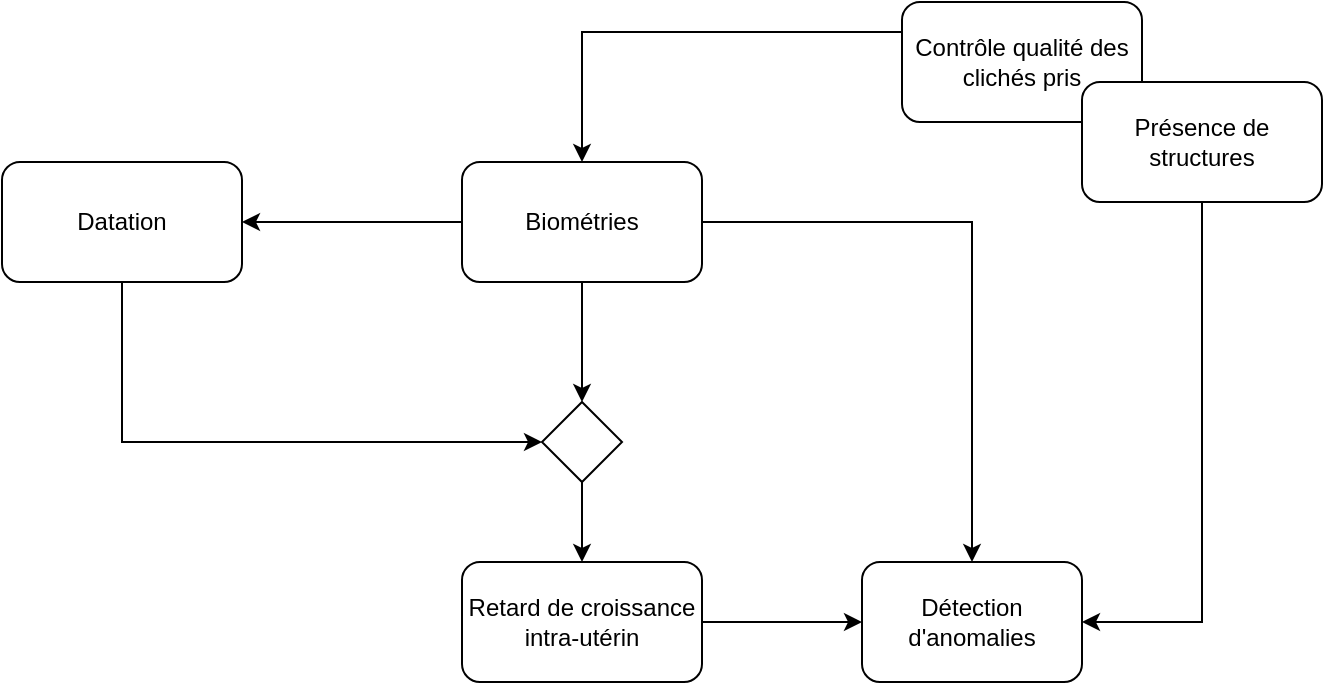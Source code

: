 <mxfile version="15.5.2" type="github">
  <diagram id="R2lEEEUBdFMjLlhIrx00" name="Page-1">
    <mxGraphModel dx="731" dy="1132" grid="1" gridSize="10" guides="1" tooltips="1" connect="1" arrows="1" fold="1" page="1" pageScale="1" pageWidth="850" pageHeight="1100" math="0" shadow="0" extFonts="Permanent Marker^https://fonts.googleapis.com/css?family=Permanent+Marker">
      <root>
        <mxCell id="0" />
        <mxCell id="1" parent="0" />
        <mxCell id="d2c2TSlTciD1aPgGi_i5-8" style="edgeStyle=orthogonalEdgeStyle;rounded=0;orthogonalLoop=1;jettySize=auto;html=1;exitX=0.5;exitY=1;exitDx=0;exitDy=0;entryX=0;entryY=0.5;entryDx=0;entryDy=0;" edge="1" parent="1" source="d2c2TSlTciD1aPgGi_i5-1" target="d2c2TSlTciD1aPgGi_i5-6">
          <mxGeometry relative="1" as="geometry" />
        </mxCell>
        <mxCell id="d2c2TSlTciD1aPgGi_i5-1" value="Datation" style="rounded=1;whiteSpace=wrap;html=1;" vertex="1" parent="1">
          <mxGeometry x="30" y="120" width="120" height="60" as="geometry" />
        </mxCell>
        <mxCell id="d2c2TSlTciD1aPgGi_i5-11" style="edgeStyle=orthogonalEdgeStyle;rounded=0;orthogonalLoop=1;jettySize=auto;html=1;exitX=1;exitY=0.5;exitDx=0;exitDy=0;entryX=0;entryY=0.5;entryDx=0;entryDy=0;" edge="1" parent="1" source="d2c2TSlTciD1aPgGi_i5-2" target="d2c2TSlTciD1aPgGi_i5-10">
          <mxGeometry relative="1" as="geometry" />
        </mxCell>
        <mxCell id="d2c2TSlTciD1aPgGi_i5-2" value="Retard de croissance intra-utérin" style="rounded=1;whiteSpace=wrap;html=1;" vertex="1" parent="1">
          <mxGeometry x="260" y="320" width="120" height="60" as="geometry" />
        </mxCell>
        <mxCell id="d2c2TSlTciD1aPgGi_i5-5" style="edgeStyle=orthogonalEdgeStyle;rounded=0;orthogonalLoop=1;jettySize=auto;html=1;exitX=0;exitY=0.5;exitDx=0;exitDy=0;entryX=1;entryY=0.5;entryDx=0;entryDy=0;" edge="1" parent="1" source="d2c2TSlTciD1aPgGi_i5-3" target="d2c2TSlTciD1aPgGi_i5-1">
          <mxGeometry relative="1" as="geometry" />
        </mxCell>
        <mxCell id="d2c2TSlTciD1aPgGi_i5-7" style="edgeStyle=orthogonalEdgeStyle;rounded=0;orthogonalLoop=1;jettySize=auto;html=1;exitX=0.5;exitY=1;exitDx=0;exitDy=0;entryX=0.5;entryY=0;entryDx=0;entryDy=0;" edge="1" parent="1" source="d2c2TSlTciD1aPgGi_i5-3" target="d2c2TSlTciD1aPgGi_i5-6">
          <mxGeometry relative="1" as="geometry">
            <Array as="points">
              <mxPoint x="320" y="210" />
              <mxPoint x="320" y="210" />
            </Array>
          </mxGeometry>
        </mxCell>
        <mxCell id="d2c2TSlTciD1aPgGi_i5-12" style="edgeStyle=orthogonalEdgeStyle;rounded=0;orthogonalLoop=1;jettySize=auto;html=1;exitX=1;exitY=0.5;exitDx=0;exitDy=0;entryX=0.5;entryY=0;entryDx=0;entryDy=0;" edge="1" parent="1" source="d2c2TSlTciD1aPgGi_i5-3" target="d2c2TSlTciD1aPgGi_i5-10">
          <mxGeometry relative="1" as="geometry" />
        </mxCell>
        <mxCell id="d2c2TSlTciD1aPgGi_i5-3" value="Biométries" style="rounded=1;whiteSpace=wrap;html=1;" vertex="1" parent="1">
          <mxGeometry x="260" y="120" width="120" height="60" as="geometry" />
        </mxCell>
        <mxCell id="d2c2TSlTciD1aPgGi_i5-9" style="edgeStyle=orthogonalEdgeStyle;rounded=0;orthogonalLoop=1;jettySize=auto;html=1;exitX=0.5;exitY=1;exitDx=0;exitDy=0;entryX=0.5;entryY=0;entryDx=0;entryDy=0;" edge="1" parent="1" source="d2c2TSlTciD1aPgGi_i5-6" target="d2c2TSlTciD1aPgGi_i5-2">
          <mxGeometry relative="1" as="geometry" />
        </mxCell>
        <mxCell id="d2c2TSlTciD1aPgGi_i5-6" value="" style="rhombus;whiteSpace=wrap;html=1;" vertex="1" parent="1">
          <mxGeometry x="300" y="240" width="40" height="40" as="geometry" />
        </mxCell>
        <mxCell id="d2c2TSlTciD1aPgGi_i5-10" value="Détection d&#39;anomalies" style="rounded=1;whiteSpace=wrap;html=1;" vertex="1" parent="1">
          <mxGeometry x="460" y="320" width="110" height="60" as="geometry" />
        </mxCell>
        <mxCell id="d2c2TSlTciD1aPgGi_i5-18" style="edgeStyle=orthogonalEdgeStyle;rounded=0;orthogonalLoop=1;jettySize=auto;html=1;exitX=0;exitY=0.25;exitDx=0;exitDy=0;entryX=0.5;entryY=0;entryDx=0;entryDy=0;" edge="1" parent="1" source="d2c2TSlTciD1aPgGi_i5-13" target="d2c2TSlTciD1aPgGi_i5-3">
          <mxGeometry relative="1" as="geometry" />
        </mxCell>
        <mxCell id="d2c2TSlTciD1aPgGi_i5-13" value="Contrôle qualité des clichés pris" style="rounded=1;whiteSpace=wrap;html=1;" vertex="1" parent="1">
          <mxGeometry x="480" y="40" width="120" height="60" as="geometry" />
        </mxCell>
        <mxCell id="d2c2TSlTciD1aPgGi_i5-17" style="edgeStyle=orthogonalEdgeStyle;rounded=0;orthogonalLoop=1;jettySize=auto;html=1;exitX=0.5;exitY=1;exitDx=0;exitDy=0;entryX=1;entryY=0.5;entryDx=0;entryDy=0;" edge="1" parent="1" source="d2c2TSlTciD1aPgGi_i5-14" target="d2c2TSlTciD1aPgGi_i5-10">
          <mxGeometry relative="1" as="geometry" />
        </mxCell>
        <mxCell id="d2c2TSlTciD1aPgGi_i5-14" value="Présence de structures" style="rounded=1;whiteSpace=wrap;html=1;" vertex="1" parent="1">
          <mxGeometry x="570" y="80" width="120" height="60" as="geometry" />
        </mxCell>
      </root>
    </mxGraphModel>
  </diagram>
</mxfile>
